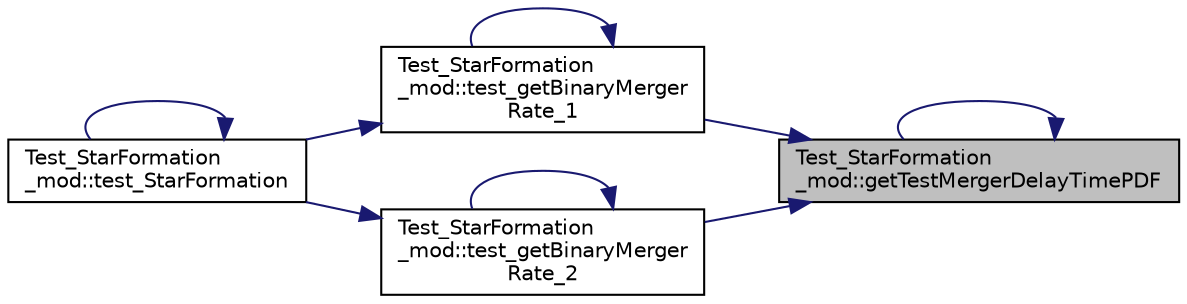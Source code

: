 digraph "Test_StarFormation_mod::getTestMergerDelayTimePDF"
{
 // LATEX_PDF_SIZE
  edge [fontname="Helvetica",fontsize="10",labelfontname="Helvetica",labelfontsize="10"];
  node [fontname="Helvetica",fontsize="10",shape=record];
  rankdir="RL";
  Node1 [label="Test_StarFormation\l_mod::getTestMergerDelayTimePDF",height=0.2,width=0.4,color="black", fillcolor="grey75", style="filled", fontcolor="black",tooltip=" "];
  Node1 -> Node1 [dir="back",color="midnightblue",fontsize="10",style="solid"];
  Node1 -> Node2 [dir="back",color="midnightblue",fontsize="10",style="solid"];
  Node2 [label="Test_StarFormation\l_mod::test_getBinaryMerger\lRate_1",height=0.2,width=0.4,color="black", fillcolor="white", style="filled",URL="$namespaceTest__StarFormation__mod.html#a3173b62cbfc043e4ba766e44c3372925",tooltip=" "];
  Node2 -> Node2 [dir="back",color="midnightblue",fontsize="10",style="solid"];
  Node2 -> Node3 [dir="back",color="midnightblue",fontsize="10",style="solid"];
  Node3 [label="Test_StarFormation\l_mod::test_StarFormation",height=0.2,width=0.4,color="black", fillcolor="white", style="filled",URL="$namespaceTest__StarFormation__mod.html#a92e315ab298a8bb3d7a9eef1c715ef79",tooltip=" "];
  Node3 -> Node3 [dir="back",color="midnightblue",fontsize="10",style="solid"];
  Node1 -> Node4 [dir="back",color="midnightblue",fontsize="10",style="solid"];
  Node4 [label="Test_StarFormation\l_mod::test_getBinaryMerger\lRate_2",height=0.2,width=0.4,color="black", fillcolor="white", style="filled",URL="$namespaceTest__StarFormation__mod.html#af96abc17b326f786abbf8321b37c280b",tooltip=" "];
  Node4 -> Node4 [dir="back",color="midnightblue",fontsize="10",style="solid"];
  Node4 -> Node3 [dir="back",color="midnightblue",fontsize="10",style="solid"];
}
